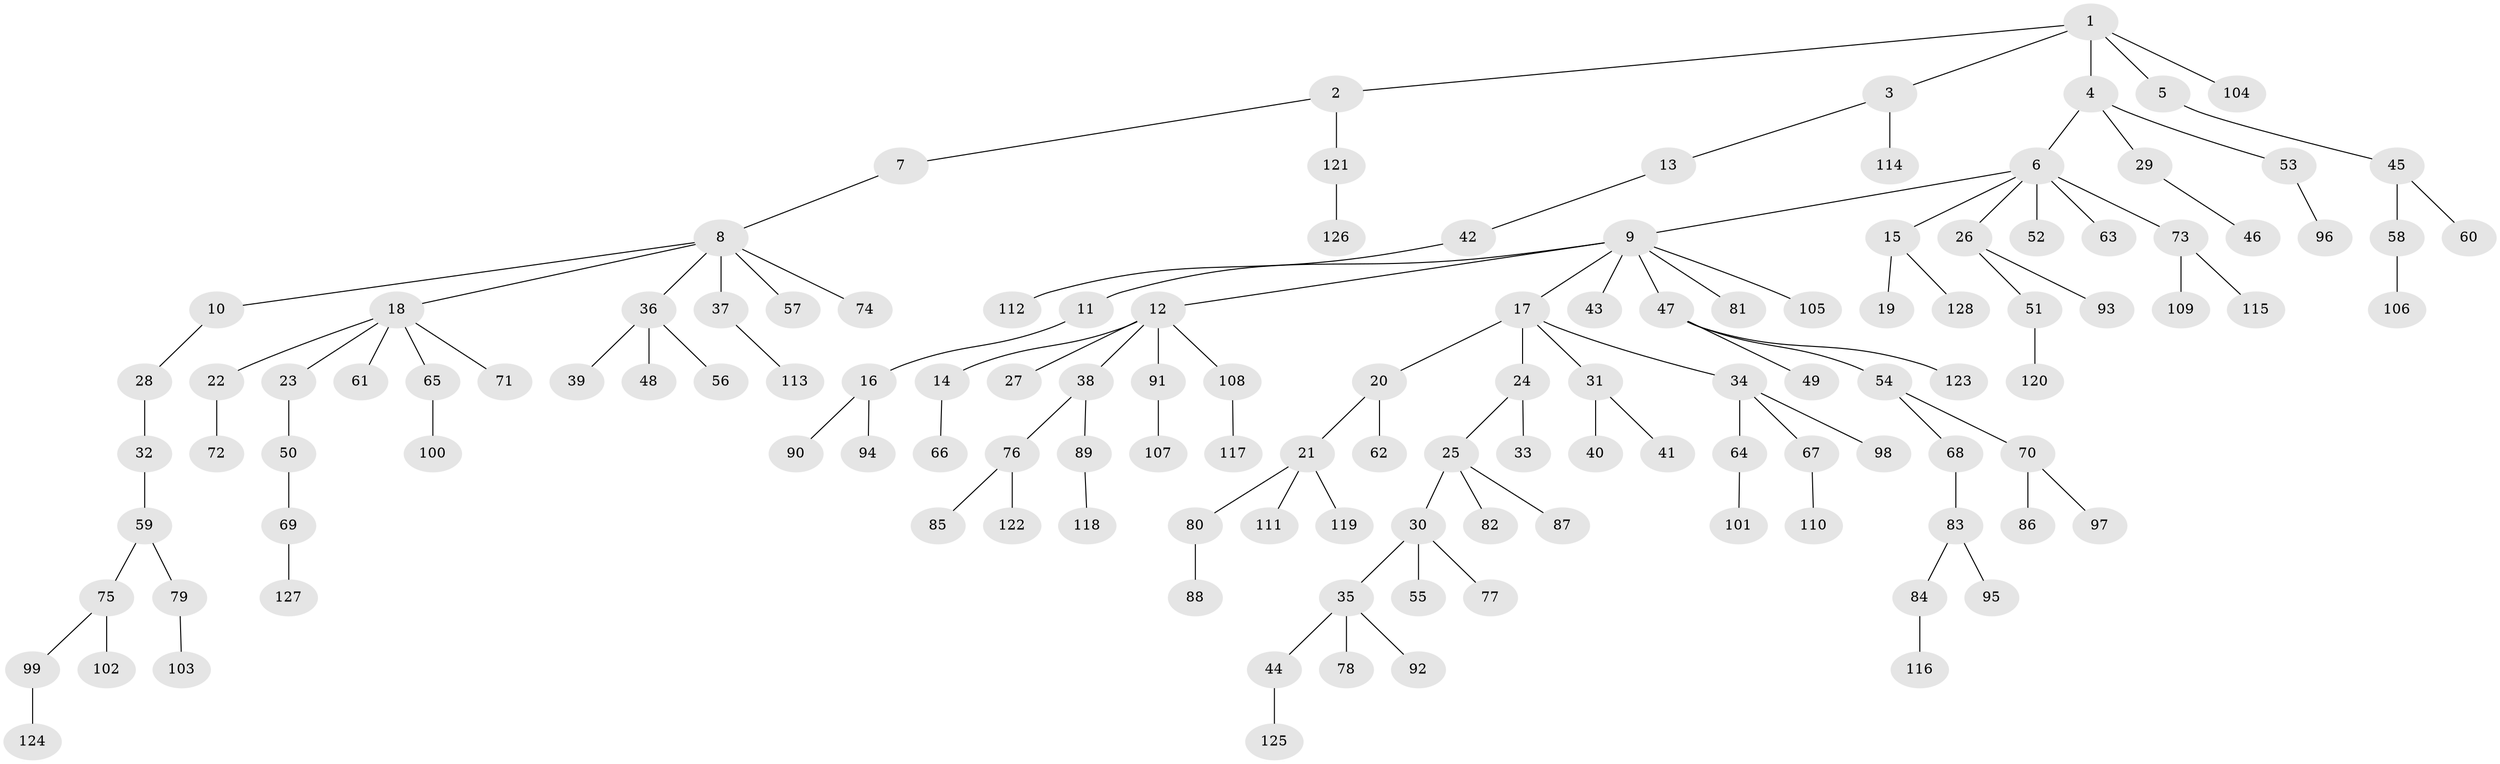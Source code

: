 // Generated by graph-tools (version 1.1) at 2025/26/03/09/25 03:26:29]
// undirected, 128 vertices, 127 edges
graph export_dot {
graph [start="1"]
  node [color=gray90,style=filled];
  1;
  2;
  3;
  4;
  5;
  6;
  7;
  8;
  9;
  10;
  11;
  12;
  13;
  14;
  15;
  16;
  17;
  18;
  19;
  20;
  21;
  22;
  23;
  24;
  25;
  26;
  27;
  28;
  29;
  30;
  31;
  32;
  33;
  34;
  35;
  36;
  37;
  38;
  39;
  40;
  41;
  42;
  43;
  44;
  45;
  46;
  47;
  48;
  49;
  50;
  51;
  52;
  53;
  54;
  55;
  56;
  57;
  58;
  59;
  60;
  61;
  62;
  63;
  64;
  65;
  66;
  67;
  68;
  69;
  70;
  71;
  72;
  73;
  74;
  75;
  76;
  77;
  78;
  79;
  80;
  81;
  82;
  83;
  84;
  85;
  86;
  87;
  88;
  89;
  90;
  91;
  92;
  93;
  94;
  95;
  96;
  97;
  98;
  99;
  100;
  101;
  102;
  103;
  104;
  105;
  106;
  107;
  108;
  109;
  110;
  111;
  112;
  113;
  114;
  115;
  116;
  117;
  118;
  119;
  120;
  121;
  122;
  123;
  124;
  125;
  126;
  127;
  128;
  1 -- 2;
  1 -- 3;
  1 -- 4;
  1 -- 5;
  1 -- 104;
  2 -- 7;
  2 -- 121;
  3 -- 13;
  3 -- 114;
  4 -- 6;
  4 -- 29;
  4 -- 53;
  5 -- 45;
  6 -- 9;
  6 -- 15;
  6 -- 26;
  6 -- 52;
  6 -- 63;
  6 -- 73;
  7 -- 8;
  8 -- 10;
  8 -- 18;
  8 -- 36;
  8 -- 37;
  8 -- 57;
  8 -- 74;
  9 -- 11;
  9 -- 12;
  9 -- 17;
  9 -- 43;
  9 -- 47;
  9 -- 81;
  9 -- 105;
  10 -- 28;
  11 -- 16;
  12 -- 14;
  12 -- 27;
  12 -- 38;
  12 -- 91;
  12 -- 108;
  13 -- 42;
  14 -- 66;
  15 -- 19;
  15 -- 128;
  16 -- 90;
  16 -- 94;
  17 -- 20;
  17 -- 24;
  17 -- 31;
  17 -- 34;
  18 -- 22;
  18 -- 23;
  18 -- 61;
  18 -- 65;
  18 -- 71;
  20 -- 21;
  20 -- 62;
  21 -- 80;
  21 -- 111;
  21 -- 119;
  22 -- 72;
  23 -- 50;
  24 -- 25;
  24 -- 33;
  25 -- 30;
  25 -- 82;
  25 -- 87;
  26 -- 51;
  26 -- 93;
  28 -- 32;
  29 -- 46;
  30 -- 35;
  30 -- 55;
  30 -- 77;
  31 -- 40;
  31 -- 41;
  32 -- 59;
  34 -- 64;
  34 -- 67;
  34 -- 98;
  35 -- 44;
  35 -- 78;
  35 -- 92;
  36 -- 39;
  36 -- 48;
  36 -- 56;
  37 -- 113;
  38 -- 76;
  38 -- 89;
  42 -- 112;
  44 -- 125;
  45 -- 58;
  45 -- 60;
  47 -- 49;
  47 -- 54;
  47 -- 123;
  50 -- 69;
  51 -- 120;
  53 -- 96;
  54 -- 68;
  54 -- 70;
  58 -- 106;
  59 -- 75;
  59 -- 79;
  64 -- 101;
  65 -- 100;
  67 -- 110;
  68 -- 83;
  69 -- 127;
  70 -- 86;
  70 -- 97;
  73 -- 109;
  73 -- 115;
  75 -- 99;
  75 -- 102;
  76 -- 85;
  76 -- 122;
  79 -- 103;
  80 -- 88;
  83 -- 84;
  83 -- 95;
  84 -- 116;
  89 -- 118;
  91 -- 107;
  99 -- 124;
  108 -- 117;
  121 -- 126;
}
